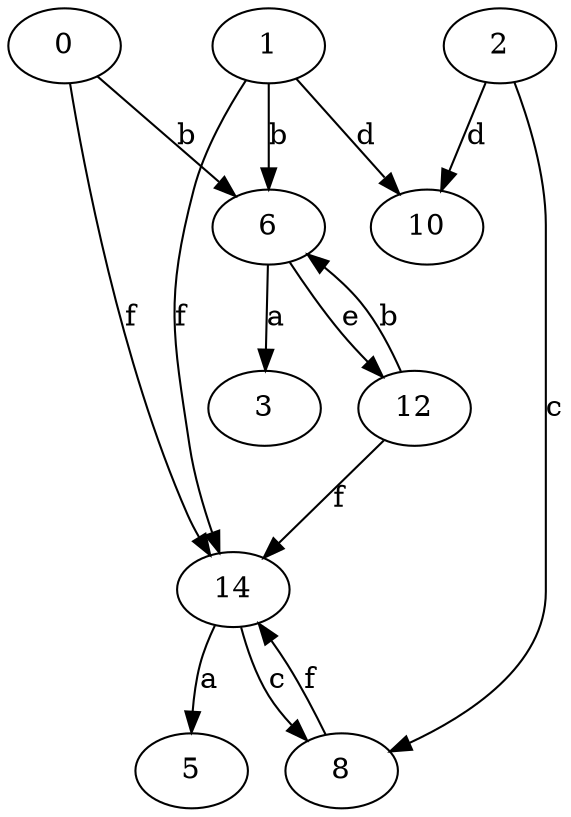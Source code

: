 strict digraph  {
0;
3;
5;
6;
8;
10;
12;
1;
2;
14;
0 -> 6  [label=b];
0 -> 14  [label=f];
6 -> 3  [label=a];
6 -> 12  [label=e];
8 -> 14  [label=f];
12 -> 6  [label=b];
12 -> 14  [label=f];
1 -> 6  [label=b];
1 -> 10  [label=d];
1 -> 14  [label=f];
2 -> 8  [label=c];
2 -> 10  [label=d];
14 -> 5  [label=a];
14 -> 8  [label=c];
}
